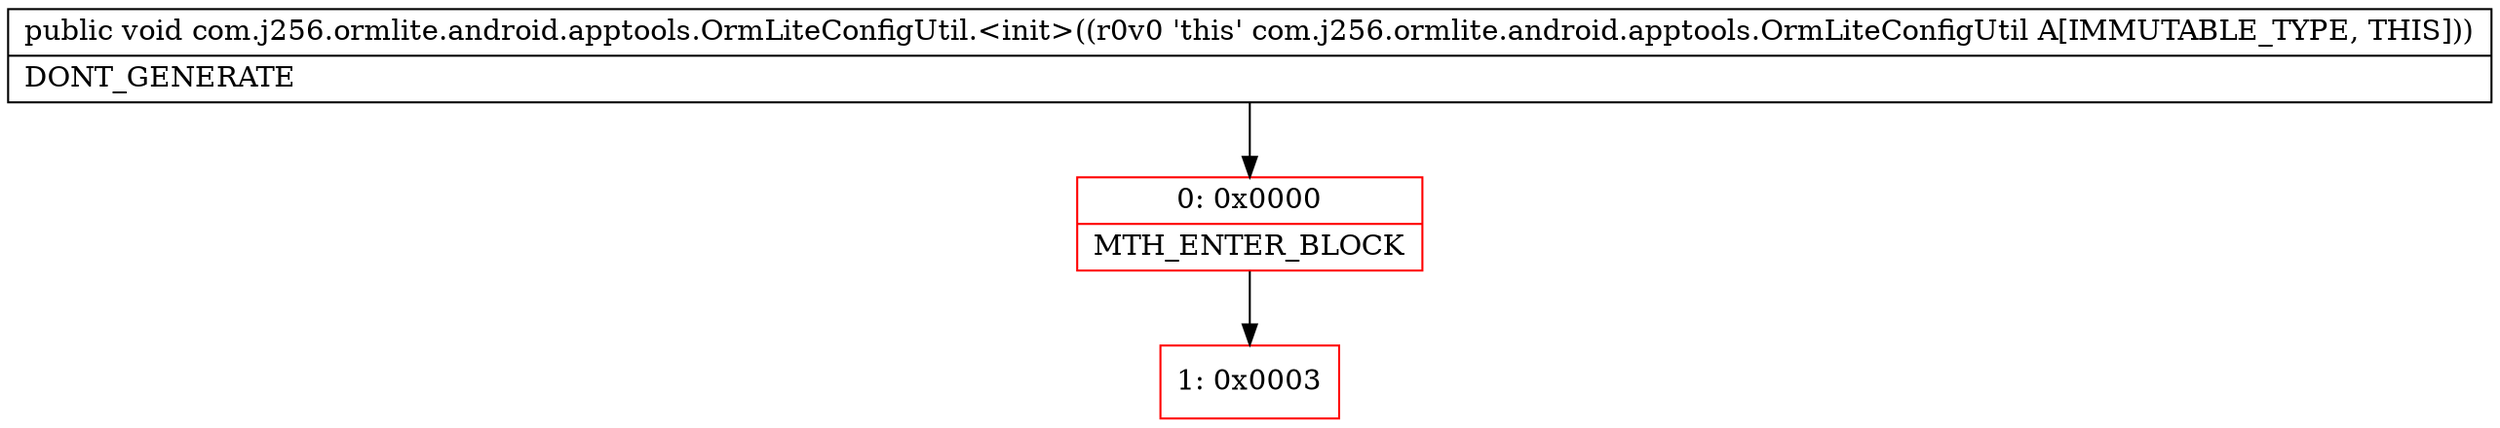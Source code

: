 digraph "CFG forcom.j256.ormlite.android.apptools.OrmLiteConfigUtil.\<init\>()V" {
subgraph cluster_Region_1769018516 {
label = "R(0)";
node [shape=record,color=blue];
}
Node_0 [shape=record,color=red,label="{0\:\ 0x0000|MTH_ENTER_BLOCK\l}"];
Node_1 [shape=record,color=red,label="{1\:\ 0x0003}"];
MethodNode[shape=record,label="{public void com.j256.ormlite.android.apptools.OrmLiteConfigUtil.\<init\>((r0v0 'this' com.j256.ormlite.android.apptools.OrmLiteConfigUtil A[IMMUTABLE_TYPE, THIS]))  | DONT_GENERATE\l}"];
MethodNode -> Node_0;
Node_0 -> Node_1;
}

